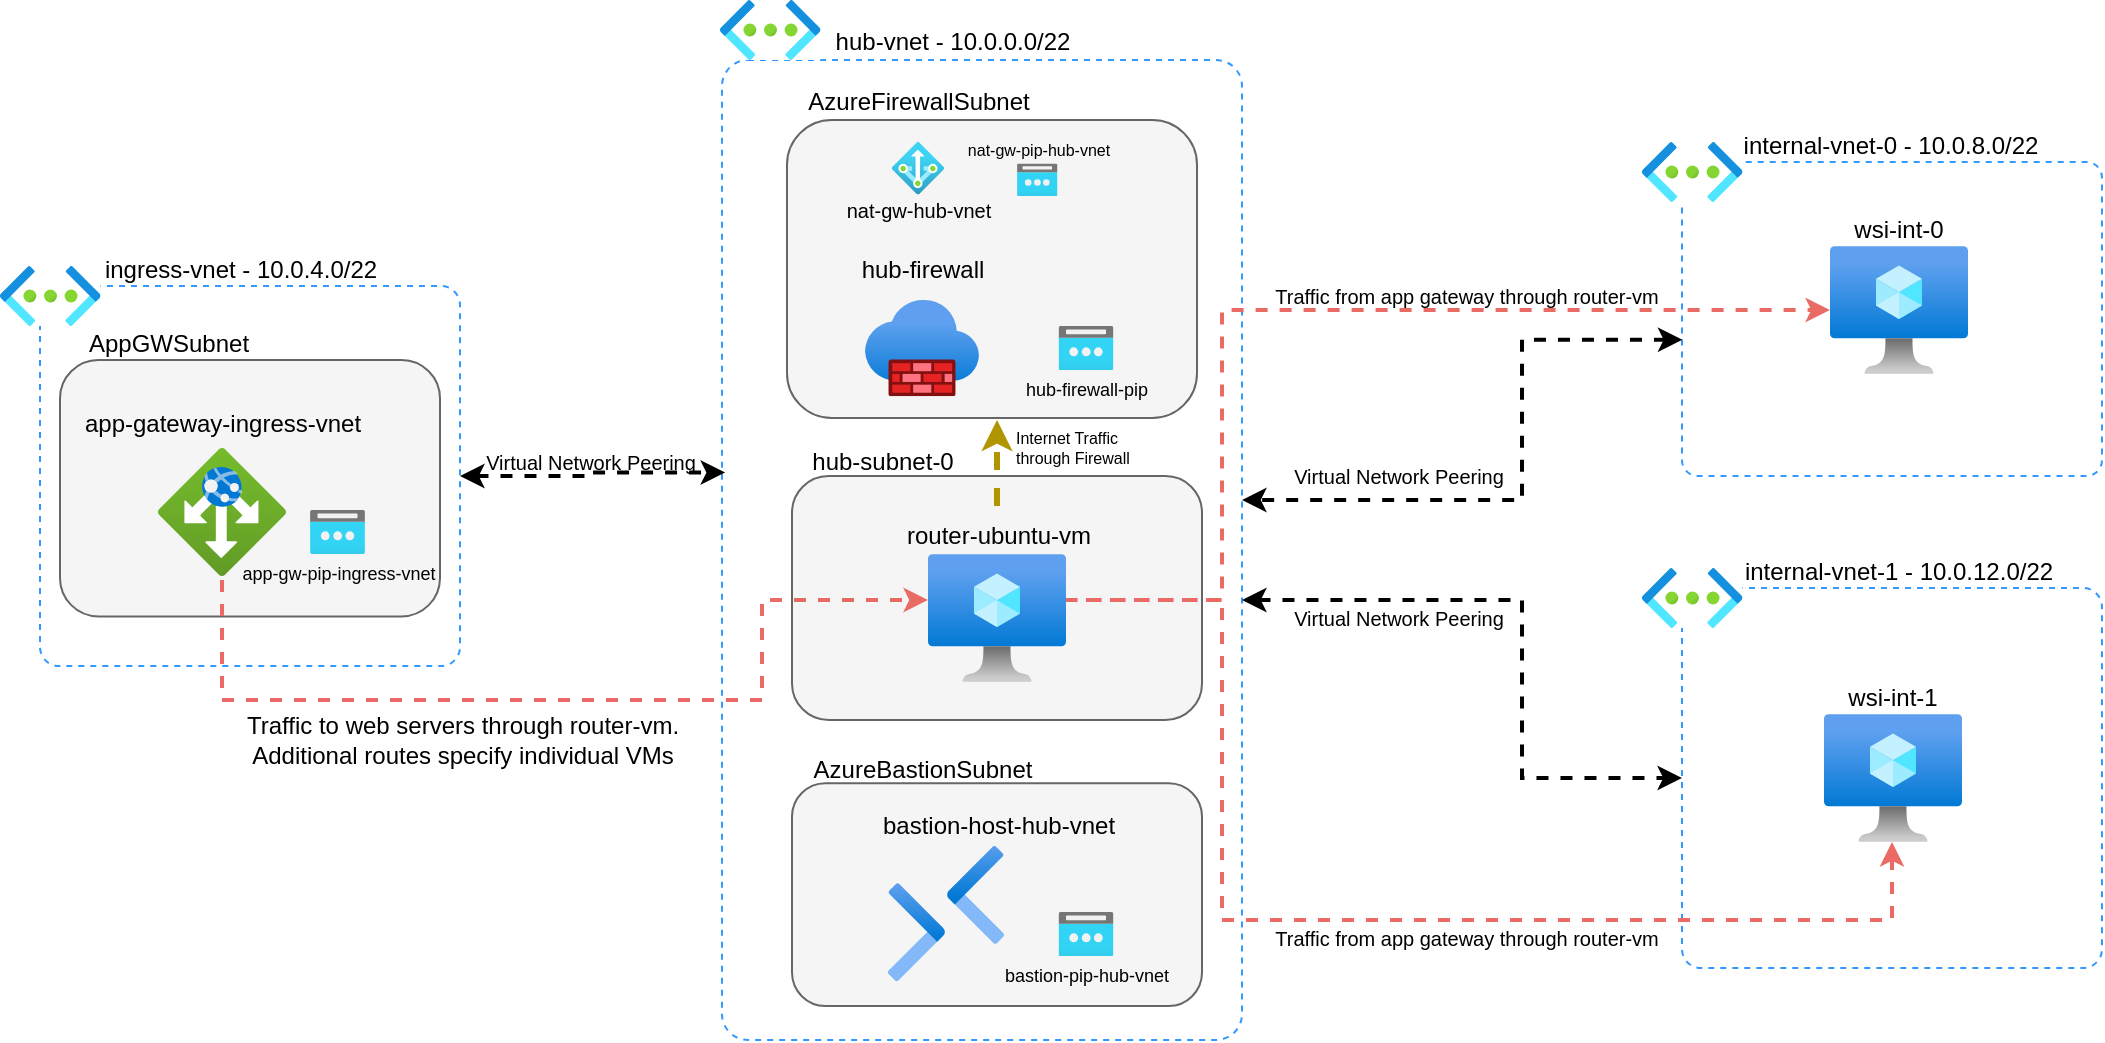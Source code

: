 <mxfile scale="1" border="0" version="24.2.5" type="device">
  <diagram name="Page-1" id="jYixplyprYPuEKd9gNtR">
    <mxGraphModel dx="1147" dy="638" grid="1" gridSize="10" guides="1" tooltips="1" connect="1" arrows="1" fold="1" page="1" pageScale="1" pageWidth="1169" pageHeight="827" math="0" shadow="0">
      <root>
        <mxCell id="0" />
        <mxCell id="1" parent="0" />
        <mxCell id="JOG0SNgDEtSP5BDotJ7P-2" value="" style="rounded=1;whiteSpace=wrap;html=1;dashed=1;strokeColor=#3399FF;arcSize=5;" parent="1" vertex="1">
          <mxGeometry x="400" y="140" width="260" height="490" as="geometry" />
        </mxCell>
        <mxCell id="YD3ktpNltf6AlCkL0afC-1" value="" style="rounded=1;whiteSpace=wrap;html=1;fillColor=#f5f5f5;fontColor=#333333;strokeColor=#666666;" vertex="1" parent="1">
          <mxGeometry x="435" y="348" width="205" height="122" as="geometry" />
        </mxCell>
        <mxCell id="JOG0SNgDEtSP5BDotJ7P-19" value="" style="rounded=1;whiteSpace=wrap;html=1;dashed=1;strokeColor=#3399FF;arcSize=5;" parent="1" vertex="1">
          <mxGeometry x="59" y="253" width="210" height="190" as="geometry" />
        </mxCell>
        <mxCell id="JOG0SNgDEtSP5BDotJ7P-33" value="" style="group" parent="1" vertex="1" connectable="0">
          <mxGeometry x="860" y="381" width="230" height="213" as="geometry" />
        </mxCell>
        <mxCell id="JOG0SNgDEtSP5BDotJ7P-14" value="" style="rounded=1;whiteSpace=wrap;html=1;dashed=1;strokeColor=#3399FF;arcSize=5;" parent="JOG0SNgDEtSP5BDotJ7P-33" vertex="1">
          <mxGeometry x="20" y="23" width="210" height="190" as="geometry" />
        </mxCell>
        <mxCell id="JOG0SNgDEtSP5BDotJ7P-15" value="" style="image;aspect=fixed;html=1;points=[];align=center;fontSize=12;image=img/lib/azure2/networking/Virtual_Networks.svg;imageBackground=default;" parent="JOG0SNgDEtSP5BDotJ7P-33" vertex="1">
          <mxGeometry y="13" width="50.25" height="30" as="geometry" />
        </mxCell>
        <mxCell id="JOG0SNgDEtSP5BDotJ7P-16" value="" style="image;aspect=fixed;html=1;points=[];align=center;fontSize=12;image=img/lib/azure2/compute/Virtual_Machine.svg;" parent="JOG0SNgDEtSP5BDotJ7P-33" vertex="1">
          <mxGeometry x="91" y="86" width="69" height="64" as="geometry" />
        </mxCell>
        <mxCell id="JOG0SNgDEtSP5BDotJ7P-17" value="wsi-int-1" style="text;html=1;align=center;verticalAlign=middle;resizable=0;points=[];autosize=1;strokeColor=none;fillColor=none;" parent="JOG0SNgDEtSP5BDotJ7P-33" vertex="1">
          <mxGeometry x="90" y="63" width="70" height="30" as="geometry" />
        </mxCell>
        <mxCell id="JOG0SNgDEtSP5BDotJ7P-18" value="internal-vnet-1 - 10.0.12.0/22" style="text;html=1;align=center;verticalAlign=middle;resizable=0;points=[];autosize=1;strokeColor=none;fillColor=none;" parent="JOG0SNgDEtSP5BDotJ7P-33" vertex="1">
          <mxGeometry x="38" width="180" height="30" as="geometry" />
        </mxCell>
        <mxCell id="JOG0SNgDEtSP5BDotJ7P-39" style="edgeStyle=orthogonalEdgeStyle;rounded=0;orthogonalLoop=1;jettySize=auto;html=1;dashed=1;strokeColor=#000000;strokeWidth=2;endArrow=classic;endFill=1;startArrow=classic;startFill=1;entryX=0.006;entryY=0.421;entryDx=0;entryDy=0;entryPerimeter=0;" parent="1" source="JOG0SNgDEtSP5BDotJ7P-19" edge="1" target="JOG0SNgDEtSP5BDotJ7P-2">
          <mxGeometry relative="1" as="geometry">
            <mxPoint x="460" y="348" as="targetPoint" />
          </mxGeometry>
        </mxCell>
        <mxCell id="zMQaQVEI4AzmIbu18Spw-1" value="" style="rounded=1;whiteSpace=wrap;html=1;fillColor=#f5f5f5;fontColor=#333333;strokeColor=#666666;" parent="1" vertex="1">
          <mxGeometry x="69" y="290" width="190" height="128.21" as="geometry" />
        </mxCell>
        <mxCell id="JOG0SNgDEtSP5BDotJ7P-20" value="" style="image;aspect=fixed;html=1;points=[];align=center;fontSize=12;image=img/lib/azure2/networking/Virtual_Networks.svg;imageBackground=default;" parent="1" vertex="1">
          <mxGeometry x="39" y="243" width="50.25" height="30" as="geometry" />
        </mxCell>
        <mxCell id="JOG0SNgDEtSP5BDotJ7P-23" value="ingress-vnet - 10.0.4.0/22" style="text;html=1;align=center;verticalAlign=middle;resizable=0;points=[];autosize=1;strokeColor=none;fillColor=none;" parent="1" vertex="1">
          <mxGeometry x="79" y="230" width="160" height="30" as="geometry" />
        </mxCell>
        <mxCell id="JOG0SNgDEtSP5BDotJ7P-24" value="" style="image;aspect=fixed;html=1;points=[];align=center;fontSize=12;image=img/lib/azure2/networking/Application_Gateways.svg;" parent="1" vertex="1">
          <mxGeometry x="118" y="334" width="64" height="64" as="geometry" />
        </mxCell>
        <mxCell id="JOG0SNgDEtSP5BDotJ7P-25" value="app-gateway-ingress-vnet" style="text;html=1;align=center;verticalAlign=middle;resizable=0;points=[];autosize=1;strokeColor=none;fillColor=none;" parent="1" vertex="1">
          <mxGeometry x="70" y="307" width="160" height="30" as="geometry" />
        </mxCell>
        <mxCell id="JOG0SNgDEtSP5BDotJ7P-28" value="" style="group" parent="1" vertex="1" connectable="0">
          <mxGeometry x="147.75" y="365" width="120" height="42" as="geometry" />
        </mxCell>
        <mxCell id="JOG0SNgDEtSP5BDotJ7P-26" value="" style="image;aspect=fixed;html=1;points=[];align=center;fontSize=12;image=img/lib/azure2/networking/Public_IP_Addresses.svg;" parent="JOG0SNgDEtSP5BDotJ7P-28" vertex="1">
          <mxGeometry x="46.25" width="27.5" height="22" as="geometry" />
        </mxCell>
        <mxCell id="JOG0SNgDEtSP5BDotJ7P-27" value="app-gw-pip-ingress-vnet" style="text;html=1;align=center;verticalAlign=middle;resizable=0;points=[];autosize=1;strokeColor=none;fillColor=none;fontSize=9;" parent="JOG0SNgDEtSP5BDotJ7P-28" vertex="1">
          <mxGeometry y="22" width="120" height="20" as="geometry" />
        </mxCell>
        <mxCell id="JOG0SNgDEtSP5BDotJ7P-40" value="Virtual Network Peering" style="text;html=1;align=center;verticalAlign=middle;resizable=0;points=[];autosize=1;strokeColor=none;fillColor=none;fontSize=10;" parent="1" vertex="1">
          <mxGeometry x="269" y="325.5" width="130" height="30" as="geometry" />
        </mxCell>
        <mxCell id="JOG0SNgDEtSP5BDotJ7P-42" style="edgeStyle=orthogonalEdgeStyle;rounded=0;orthogonalLoop=1;jettySize=auto;html=1;startArrow=classic;startFill=1;strokeWidth=2;dashed=1;entryX=0;entryY=0.5;entryDx=0;entryDy=0;" parent="1" source="JOG0SNgDEtSP5BDotJ7P-2" target="JOG0SNgDEtSP5BDotJ7P-14" edge="1">
          <mxGeometry relative="1" as="geometry">
            <Array as="points">
              <mxPoint x="800" y="410" />
              <mxPoint x="800" y="499" />
            </Array>
            <mxPoint x="670" y="370" as="sourcePoint" />
            <mxPoint x="840" y="500" as="targetPoint" />
          </mxGeometry>
        </mxCell>
        <mxCell id="JOG0SNgDEtSP5BDotJ7P-43" value="&lt;font style=&quot;font-size: 10px;&quot;&gt;Virtual Network Peering&lt;br&gt;&lt;/font&gt;" style="text;html=1;align=center;verticalAlign=middle;resizable=0;points=[];autosize=1;strokeColor=none;fillColor=none;" parent="1" vertex="1">
          <mxGeometry x="673" y="333" width="130" height="30" as="geometry" />
        </mxCell>
        <mxCell id="JOG0SNgDEtSP5BDotJ7P-45" value="Traffic to web servers through router-vm.&lt;br&gt;Additional routes specify individual VMs" style="text;html=1;align=center;verticalAlign=middle;resizable=0;points=[];autosize=1;strokeColor=none;fillColor=none;" parent="1" vertex="1">
          <mxGeometry x="150" y="459.79" width="240" height="40" as="geometry" />
        </mxCell>
        <mxCell id="JOG0SNgDEtSP5BDotJ7P-48" value="Traffic from app gateway through router-vm" style="text;html=1;align=center;verticalAlign=middle;resizable=0;points=[];autosize=1;strokeColor=none;fillColor=none;fontSize=10;" parent="1" vertex="1">
          <mxGeometry x="662" y="564" width="220" height="30" as="geometry" />
        </mxCell>
        <mxCell id="JOG0SNgDEtSP5BDotJ7P-47" style="edgeStyle=orthogonalEdgeStyle;rounded=0;orthogonalLoop=1;jettySize=auto;html=1;strokeColor=#EA6B66;dashed=1;strokeWidth=2;" parent="1" target="JOG0SNgDEtSP5BDotJ7P-16" edge="1">
          <mxGeometry relative="1" as="geometry">
            <Array as="points">
              <mxPoint x="650" y="410" />
              <mxPoint x="650" y="570" />
              <mxPoint x="985" y="570" />
            </Array>
            <mxPoint x="570" y="410" as="sourcePoint" />
          </mxGeometry>
        </mxCell>
        <mxCell id="JOG0SNgDEtSP5BDotJ7P-50" value="Traffic from app gateway through router-vm" style="text;html=1;align=center;verticalAlign=middle;resizable=0;points=[];autosize=1;strokeColor=none;fillColor=none;fontSize=10;" parent="1" vertex="1">
          <mxGeometry x="662" y="243" width="220" height="30" as="geometry" />
        </mxCell>
        <mxCell id="aewcw3eaJGGGSch4zthT-1" value="&lt;font style=&quot;font-size: 10px;&quot;&gt;Virtual Network Peering&lt;br&gt;&lt;/font&gt;" style="text;html=1;align=center;verticalAlign=middle;resizable=0;points=[];autosize=1;strokeColor=none;fillColor=none;" parent="1" vertex="1">
          <mxGeometry x="673" y="404" width="130" height="30" as="geometry" />
        </mxCell>
        <mxCell id="megdzXUJxJWYtMqq8w_m-1" value="" style="rounded=1;whiteSpace=wrap;html=1;fillColor=#f5f5f5;fontColor=#333333;strokeColor=#666666;" parent="1" vertex="1">
          <mxGeometry x="435" y="501.59" width="205" height="111.41" as="geometry" />
        </mxCell>
        <mxCell id="megdzXUJxJWYtMqq8w_m-2" value="" style="group" parent="1" vertex="1" connectable="0">
          <mxGeometry x="450" y="507.79" width="170" height="93" as="geometry" />
        </mxCell>
        <mxCell id="megdzXUJxJWYtMqq8w_m-3" value="" style="image;aspect=fixed;html=1;points=[];align=center;fontSize=12;image=img/lib/azure2/networking/Bastions.svg;" parent="megdzXUJxJWYtMqq8w_m-2" vertex="1">
          <mxGeometry x="33" y="25" width="58.0" height="68" as="geometry" />
        </mxCell>
        <mxCell id="megdzXUJxJWYtMqq8w_m-4" value="bastion-host-hub-vnet" style="text;html=1;align=center;verticalAlign=middle;resizable=0;points=[];autosize=1;strokeColor=none;fillColor=none;" parent="megdzXUJxJWYtMqq8w_m-2" vertex="1">
          <mxGeometry x="18" width="140" height="30" as="geometry" />
        </mxCell>
        <mxCell id="megdzXUJxJWYtMqq8w_m-6" value="" style="group" parent="1" vertex="1" connectable="0">
          <mxGeometry x="522" y="566" width="125" height="42" as="geometry" />
        </mxCell>
        <mxCell id="megdzXUJxJWYtMqq8w_m-7" value="" style="image;aspect=fixed;html=1;points=[];align=center;fontSize=12;image=img/lib/azure2/networking/Public_IP_Addresses.svg;" parent="megdzXUJxJWYtMqq8w_m-6" vertex="1">
          <mxGeometry x="46.25" width="27.5" height="22" as="geometry" />
        </mxCell>
        <mxCell id="megdzXUJxJWYtMqq8w_m-8" value="bastion-pip-hub-vnet" style="text;html=1;align=center;verticalAlign=middle;resizable=0;points=[];autosize=1;strokeColor=none;fillColor=none;fontSize=9;" parent="megdzXUJxJWYtMqq8w_m-6" vertex="1">
          <mxGeometry x="5" y="22" width="110" height="20" as="geometry" />
        </mxCell>
        <mxCell id="megdzXUJxJWYtMqq8w_m-5" value="AzureBastionSubnet" style="text;html=1;align=center;verticalAlign=middle;resizable=0;points=[];autosize=1;strokeColor=none;fillColor=none;" parent="1" vertex="1">
          <mxGeometry x="435" y="480" width="130" height="30" as="geometry" />
        </mxCell>
        <mxCell id="megdzXUJxJWYtMqq8w_m-9" value="" style="group" parent="1" vertex="1" connectable="0">
          <mxGeometry x="860" y="168" width="230" height="180" as="geometry" />
        </mxCell>
        <mxCell id="JOG0SNgDEtSP5BDotJ7P-9" value="" style="rounded=1;whiteSpace=wrap;html=1;dashed=1;strokeColor=#3399FF;arcSize=5;" parent="megdzXUJxJWYtMqq8w_m-9" vertex="1">
          <mxGeometry x="20" y="23" width="210" height="157" as="geometry" />
        </mxCell>
        <mxCell id="JOG0SNgDEtSP5BDotJ7P-10" value="" style="image;aspect=fixed;html=1;points=[];align=center;fontSize=12;image=img/lib/azure2/networking/Virtual_Networks.svg;imageBackground=default;" parent="megdzXUJxJWYtMqq8w_m-9" vertex="1">
          <mxGeometry y="13" width="50.25" height="30" as="geometry" />
        </mxCell>
        <mxCell id="JOG0SNgDEtSP5BDotJ7P-13" value="internal-vnet-0 - 10.0.8.0/22" style="text;html=1;align=center;verticalAlign=middle;resizable=0;points=[];autosize=1;strokeColor=none;fillColor=none;" parent="megdzXUJxJWYtMqq8w_m-9" vertex="1">
          <mxGeometry x="39" width="170" height="30" as="geometry" />
        </mxCell>
        <mxCell id="JOG0SNgDEtSP5BDotJ7P-30" value="" style="group" parent="megdzXUJxJWYtMqq8w_m-9" vertex="1" connectable="0">
          <mxGeometry x="93" y="42" width="70" height="87" as="geometry" />
        </mxCell>
        <mxCell id="JOG0SNgDEtSP5BDotJ7P-11" value="" style="image;aspect=fixed;html=1;points=[];align=center;fontSize=12;image=img/lib/azure2/compute/Virtual_Machine.svg;" parent="JOG0SNgDEtSP5BDotJ7P-30" vertex="1">
          <mxGeometry x="1" y="23" width="69" height="64" as="geometry" />
        </mxCell>
        <mxCell id="JOG0SNgDEtSP5BDotJ7P-12" value="wsi-int-0" style="text;html=1;align=center;verticalAlign=middle;resizable=0;points=[];autosize=1;strokeColor=none;fillColor=none;" parent="JOG0SNgDEtSP5BDotJ7P-30" vertex="1">
          <mxGeometry width="70" height="30" as="geometry" />
        </mxCell>
        <mxCell id="JOG0SNgDEtSP5BDotJ7P-44" style="edgeStyle=orthogonalEdgeStyle;rounded=0;orthogonalLoop=1;jettySize=auto;html=1;dashed=1;strokeColor=#EA6B66;strokeWidth=2;" parent="1" target="JOG0SNgDEtSP5BDotJ7P-4" edge="1">
          <mxGeometry relative="1" as="geometry">
            <Array as="points">
              <mxPoint x="150" y="460" />
              <mxPoint x="420" y="460" />
              <mxPoint x="420" y="410" />
            </Array>
            <mxPoint x="529" y="350" as="targetPoint" />
            <mxPoint x="150" y="400" as="sourcePoint" />
          </mxGeometry>
        </mxCell>
        <mxCell id="megdzXUJxJWYtMqq8w_m-10" style="edgeStyle=orthogonalEdgeStyle;rounded=0;orthogonalLoop=1;jettySize=auto;html=1;startArrow=classic;startFill=1;strokeWidth=2;dashed=1;exitX=0.001;exitY=0.566;exitDx=0;exitDy=0;exitPerimeter=0;" parent="1" source="JOG0SNgDEtSP5BDotJ7P-9" target="JOG0SNgDEtSP5BDotJ7P-2" edge="1">
          <mxGeometry relative="1" as="geometry">
            <Array as="points">
              <mxPoint x="800" y="280" />
              <mxPoint x="800" y="360" />
            </Array>
            <mxPoint x="850" y="230" as="sourcePoint" />
            <mxPoint x="691.05" y="348.529" as="targetPoint" />
          </mxGeometry>
        </mxCell>
        <mxCell id="JOG0SNgDEtSP5BDotJ7P-46" style="edgeStyle=orthogonalEdgeStyle;rounded=0;orthogonalLoop=1;jettySize=auto;html=1;strokeColor=#EA6B66;dashed=1;strokeWidth=2;exitX=0.997;exitY=0.359;exitDx=0;exitDy=0;exitPerimeter=0;" parent="1" source="JOG0SNgDEtSP5BDotJ7P-4" target="JOG0SNgDEtSP5BDotJ7P-11" edge="1">
          <mxGeometry relative="1" as="geometry">
            <Array as="points">
              <mxPoint x="650" y="410" />
              <mxPoint x="650" y="265" />
            </Array>
            <mxPoint x="573" y="412" as="sourcePoint" />
            <mxPoint x="830" y="260" as="targetPoint" />
          </mxGeometry>
        </mxCell>
        <mxCell id="JOG0SNgDEtSP5BDotJ7P-3" value="" style="image;aspect=fixed;html=1;points=[];align=center;fontSize=12;image=img/lib/azure2/networking/Virtual_Networks.svg;imageBackground=default;" parent="1" vertex="1">
          <mxGeometry x="399" y="110.0" width="50.25" height="30" as="geometry" />
        </mxCell>
        <mxCell id="JOG0SNgDEtSP5BDotJ7P-4" value="" style="image;aspect=fixed;html=1;points=[];align=center;fontSize=12;image=img/lib/azure2/compute/Virtual_Machine.svg;" parent="1" vertex="1">
          <mxGeometry x="503" y="386.999" width="69" height="64" as="geometry" />
        </mxCell>
        <mxCell id="YD3ktpNltf6AlCkL0afC-11" style="edgeStyle=orthogonalEdgeStyle;rounded=0;orthogonalLoop=1;jettySize=auto;html=1;fillColor=#e3c800;strokeColor=#B09500;strokeWidth=3;dashed=1;" edge="1" parent="1" source="JOG0SNgDEtSP5BDotJ7P-5">
          <mxGeometry relative="1" as="geometry">
            <mxPoint x="537.5" y="320.0" as="targetPoint" />
          </mxGeometry>
        </mxCell>
        <mxCell id="JOG0SNgDEtSP5BDotJ7P-5" value="router-ubuntu-vm" style="text;html=1;align=center;verticalAlign=middle;resizable=0;points=[];autosize=1;strokeColor=none;fillColor=none;" parent="1" vertex="1">
          <mxGeometry x="477.5" y="363.005" width="120" height="30" as="geometry" />
        </mxCell>
        <mxCell id="JOG0SNgDEtSP5BDotJ7P-6" value="hub-vnet - 10.0.0.0/22" style="text;html=1;align=center;verticalAlign=middle;resizable=0;points=[];autosize=1;strokeColor=none;fillColor=none;" parent="1" vertex="1">
          <mxGeometry x="445" y="116" width="140" height="30" as="geometry" />
        </mxCell>
        <mxCell id="zMQaQVEI4AzmIbu18Spw-2" value="AppGWSubnet" style="text;html=1;align=center;verticalAlign=middle;resizable=0;points=[];autosize=1;strokeColor=none;fillColor=none;" parent="1" vertex="1">
          <mxGeometry x="73" y="267.16" width="100" height="30" as="geometry" />
        </mxCell>
        <mxCell id="YD3ktpNltf6AlCkL0afC-2" value="hub-subnet-0" style="text;html=1;align=center;verticalAlign=middle;resizable=0;points=[];autosize=1;strokeColor=none;fillColor=none;" vertex="1" parent="1">
          <mxGeometry x="435" y="325.5" width="90" height="30" as="geometry" />
        </mxCell>
        <mxCell id="YD3ktpNltf6AlCkL0afC-3" value="" style="rounded=1;whiteSpace=wrap;html=1;fillColor=#f5f5f5;fontColor=#333333;strokeColor=#666666;" vertex="1" parent="1">
          <mxGeometry x="432.5" y="170" width="205" height="149" as="geometry" />
        </mxCell>
        <mxCell id="YD3ktpNltf6AlCkL0afC-4" value="&lt;div&gt;AzureFirewallSubnet&lt;/div&gt;" style="text;html=1;align=center;verticalAlign=middle;resizable=0;points=[];autosize=1;strokeColor=none;fillColor=none;" vertex="1" parent="1">
          <mxGeometry x="432.5" y="146" width="130" height="30" as="geometry" />
        </mxCell>
        <mxCell id="YD3ktpNltf6AlCkL0afC-5" value="" style="image;aspect=fixed;html=1;points=[];align=center;fontSize=12;image=img/lib/azure2/networking/Firewalls.svg;" vertex="1" parent="1">
          <mxGeometry x="471.5" y="260" width="56.99" height="48.16" as="geometry" />
        </mxCell>
        <mxCell id="YD3ktpNltf6AlCkL0afC-6" value="hub-firewall" style="text;html=1;align=center;verticalAlign=middle;resizable=0;points=[];autosize=1;strokeColor=none;fillColor=none;" vertex="1" parent="1">
          <mxGeometry x="460" y="230" width="80" height="30" as="geometry" />
        </mxCell>
        <mxCell id="YD3ktpNltf6AlCkL0afC-7" value="" style="group" vertex="1" connectable="0" parent="1">
          <mxGeometry x="522" y="273" width="125" height="42" as="geometry" />
        </mxCell>
        <mxCell id="YD3ktpNltf6AlCkL0afC-8" value="" style="image;aspect=fixed;html=1;points=[];align=center;fontSize=12;image=img/lib/azure2/networking/Public_IP_Addresses.svg;" vertex="1" parent="YD3ktpNltf6AlCkL0afC-7">
          <mxGeometry x="46.25" width="27.5" height="22" as="geometry" />
        </mxCell>
        <mxCell id="YD3ktpNltf6AlCkL0afC-9" value="hub-firewall-pip" style="text;html=1;align=center;verticalAlign=middle;resizable=0;points=[];autosize=1;strokeColor=none;fillColor=none;fontSize=9;" vertex="1" parent="YD3ktpNltf6AlCkL0afC-7">
          <mxGeometry x="20" y="22" width="80" height="20" as="geometry" />
        </mxCell>
        <mxCell id="GdvEBLSd4Fr59x4PzujR-1" value="" style="image;aspect=fixed;html=1;points=[];align=center;fontSize=12;image=img/lib/azure2/networking/NAT.svg;" parent="1" vertex="1">
          <mxGeometry x="484.877" y="181" width="26.243" height="26.243" as="geometry" />
        </mxCell>
        <mxCell id="GdvEBLSd4Fr59x4PzujR-2" value="&lt;font style=&quot;font-size: 10px;&quot;&gt;nat-gw-hub-vnet&lt;/font&gt;" style="text;html=1;align=center;verticalAlign=middle;resizable=0;points=[];autosize=1;strokeColor=none;fillColor=none;fontSize=11;" parent="1" vertex="1">
          <mxGeometry x="447.5" y="199.999" width="100" height="30" as="geometry" />
        </mxCell>
        <mxCell id="GdvEBLSd4Fr59x4PzujR-4" value="" style="image;aspect=fixed;html=1;points=[];align=center;fontSize=12;image=img/lib/azure2/networking/Public_IP_Addresses.svg;" parent="1" vertex="1">
          <mxGeometry x="547.503" y="191.789" width="20.262" height="16.21" as="geometry" />
        </mxCell>
        <mxCell id="GdvEBLSd4Fr59x4PzujR-6" value="&lt;div style=&quot;font-size: 8px;&quot;&gt;&lt;font style=&quot;font-size: 8px;&quot;&gt;nat-gw-pip-hub-vnet&lt;/font&gt;&lt;/div&gt;" style="text;html=1;align=center;verticalAlign=middle;resizable=0;points=[];autosize=1;strokeColor=none;fillColor=none;fontSize=10;" parent="1" vertex="1">
          <mxGeometry x="512.63" y="174.79" width="90" height="20" as="geometry" />
        </mxCell>
        <mxCell id="YD3ktpNltf6AlCkL0afC-12" value="&lt;div align=&quot;left&quot;&gt;Internet Traffic&lt;/div&gt;&lt;div align=&quot;left&quot;&gt;through Firewall&lt;/div&gt;" style="text;html=1;align=left;verticalAlign=middle;resizable=0;points=[];autosize=1;strokeColor=none;fillColor=none;fontSize=8;" vertex="1" parent="1">
          <mxGeometry x="545" y="319" width="80" height="30" as="geometry" />
        </mxCell>
      </root>
    </mxGraphModel>
  </diagram>
</mxfile>

